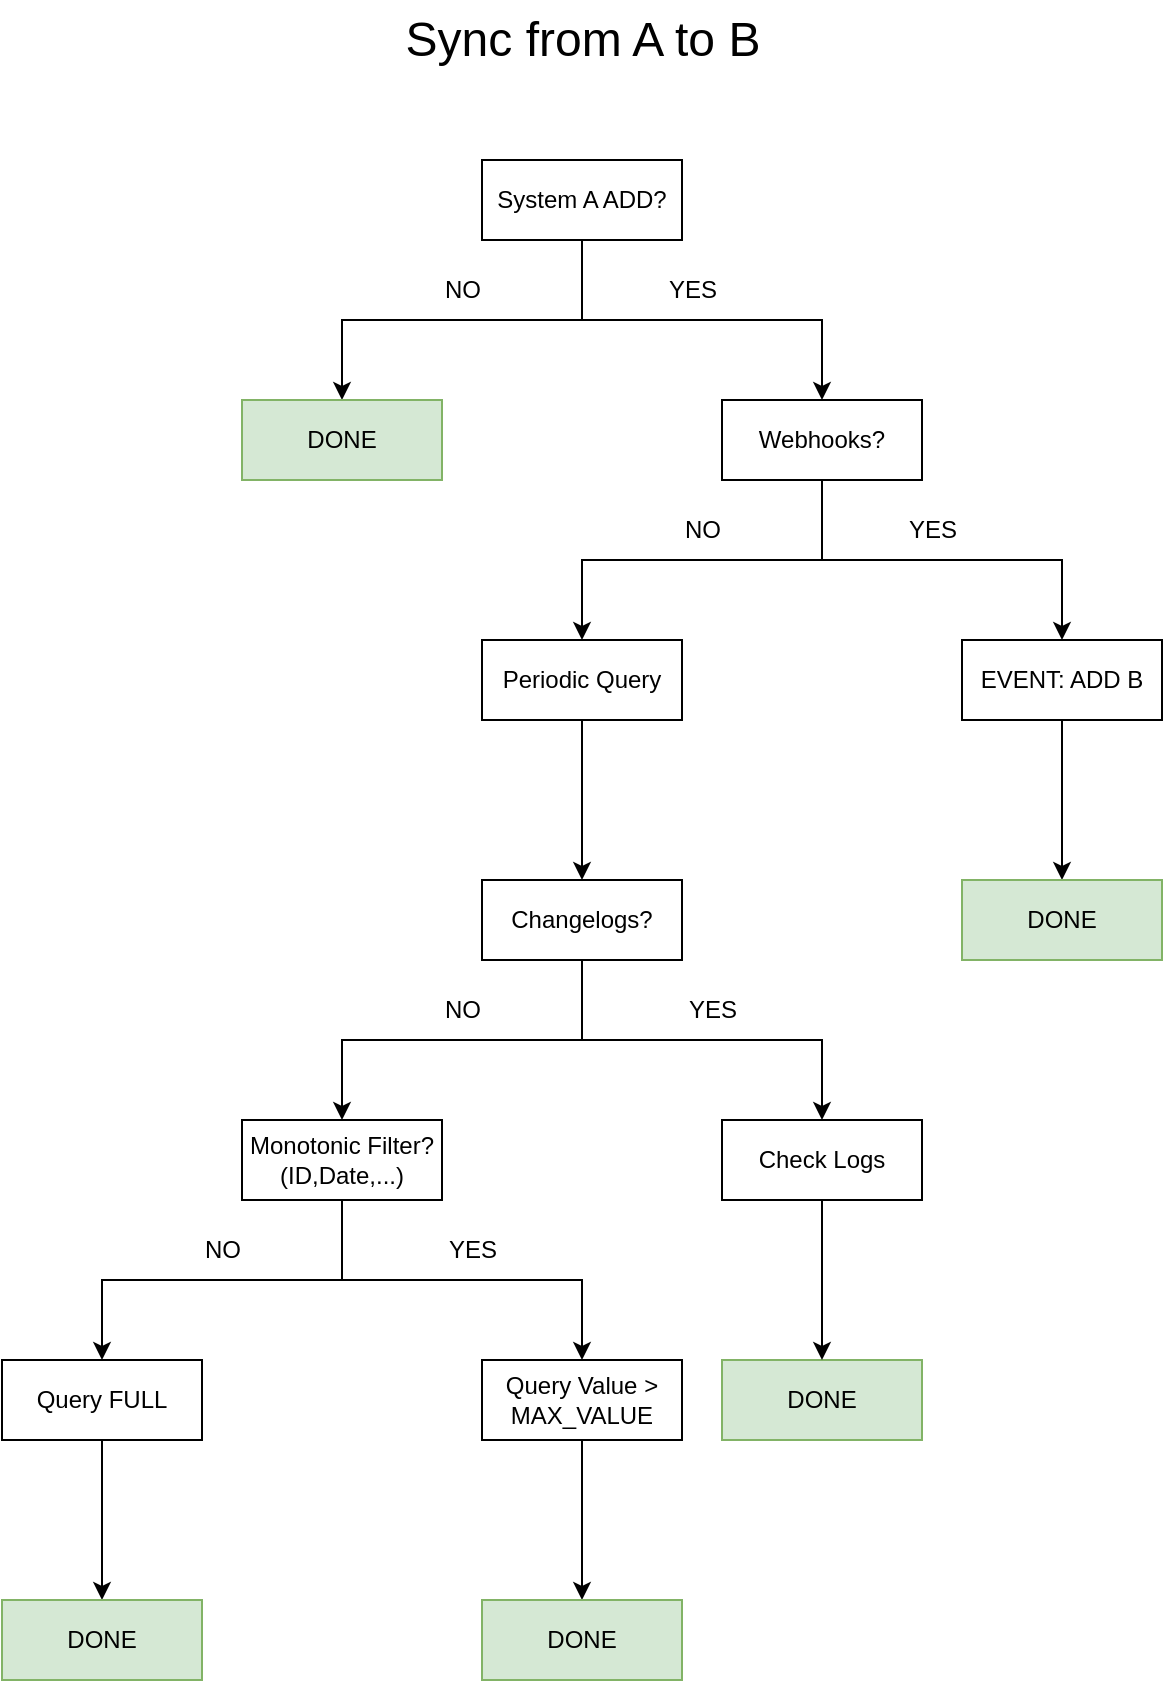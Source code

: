 <mxfile version="20.7.4" type="device" pages="3"><diagram id="KNimzfNE9IrTYiMr3XeU" name="Page-1"><mxGraphModel dx="1434" dy="844" grid="1" gridSize="10" guides="1" tooltips="1" connect="1" arrows="1" fold="1" page="1" pageScale="1" pageWidth="850" pageHeight="1100" math="0" shadow="0"><root><mxCell id="0"/><mxCell id="1" parent="0"/><mxCell id="MD_Z-eZOXzv_af5J22g_-6" style="edgeStyle=orthogonalEdgeStyle;rounded=0;orthogonalLoop=1;jettySize=auto;html=1;exitX=0.5;exitY=1;exitDx=0;exitDy=0;entryX=0.5;entryY=0;entryDx=0;entryDy=0;" parent="1" source="MD_Z-eZOXzv_af5J22g_-1" target="MD_Z-eZOXzv_af5J22g_-2" edge="1"><mxGeometry relative="1" as="geometry"/></mxCell><mxCell id="MD_Z-eZOXzv_af5J22g_-24" style="edgeStyle=orthogonalEdgeStyle;rounded=0;orthogonalLoop=1;jettySize=auto;html=1;exitX=0.5;exitY=1;exitDx=0;exitDy=0;entryX=0.5;entryY=0;entryDx=0;entryDy=0;" parent="1" source="MD_Z-eZOXzv_af5J22g_-1" target="MD_Z-eZOXzv_af5J22g_-23" edge="1"><mxGeometry relative="1" as="geometry"/></mxCell><mxCell id="MD_Z-eZOXzv_af5J22g_-1" value="System A ADD?" style="rounded=0;whiteSpace=wrap;html=1;" parent="1" vertex="1"><mxGeometry x="390" y="160" width="100" height="40" as="geometry"/></mxCell><mxCell id="MD_Z-eZOXzv_af5J22g_-19" style="edgeStyle=orthogonalEdgeStyle;rounded=0;orthogonalLoop=1;jettySize=auto;html=1;exitX=0.5;exitY=1;exitDx=0;exitDy=0;entryX=0.5;entryY=0;entryDx=0;entryDy=0;" parent="1" source="MD_Z-eZOXzv_af5J22g_-2" target="OAMI4f2KqpN9wv_LaT-Q-3" edge="1"><mxGeometry relative="1" as="geometry"><mxPoint x="680" y="400" as="targetPoint"/></mxGeometry></mxCell><mxCell id="OAMI4f2KqpN9wv_LaT-Q-9" style="edgeStyle=orthogonalEdgeStyle;rounded=0;orthogonalLoop=1;jettySize=auto;html=1;exitX=0.5;exitY=1;exitDx=0;exitDy=0;entryX=0.5;entryY=0;entryDx=0;entryDy=0;fontSize=24;" parent="1" source="MD_Z-eZOXzv_af5J22g_-2" target="OAMI4f2KqpN9wv_LaT-Q-8" edge="1"><mxGeometry relative="1" as="geometry"/></mxCell><mxCell id="MD_Z-eZOXzv_af5J22g_-2" value="Webhooks?" style="rounded=0;whiteSpace=wrap;html=1;" parent="1" vertex="1"><mxGeometry x="510" y="280" width="100" height="40" as="geometry"/></mxCell><mxCell id="OAMI4f2KqpN9wv_LaT-Q-7" style="edgeStyle=orthogonalEdgeStyle;rounded=0;orthogonalLoop=1;jettySize=auto;html=1;exitX=0.5;exitY=1;exitDx=0;exitDy=0;entryX=0.5;entryY=0;entryDx=0;entryDy=0;fontSize=24;" parent="1" source="MD_Z-eZOXzv_af5J22g_-3" target="MD_Z-eZOXzv_af5J22g_-5" edge="1"><mxGeometry relative="1" as="geometry"/></mxCell><mxCell id="OAMI4f2KqpN9wv_LaT-Q-14" style="edgeStyle=orthogonalEdgeStyle;rounded=0;orthogonalLoop=1;jettySize=auto;html=1;exitX=0.5;exitY=1;exitDx=0;exitDy=0;entryX=0.5;entryY=0;entryDx=0;entryDy=0;fontSize=24;" parent="1" source="MD_Z-eZOXzv_af5J22g_-3" target="OAMI4f2KqpN9wv_LaT-Q-13" edge="1"><mxGeometry relative="1" as="geometry"/></mxCell><mxCell id="MD_Z-eZOXzv_af5J22g_-3" value="Changelogs?" style="rounded=0;whiteSpace=wrap;html=1;" parent="1" vertex="1"><mxGeometry x="390" y="520" width="100" height="40" as="geometry"/></mxCell><mxCell id="MD_Z-eZOXzv_af5J22g_-11" style="edgeStyle=orthogonalEdgeStyle;rounded=0;orthogonalLoop=1;jettySize=auto;html=1;exitX=0.5;exitY=1;exitDx=0;exitDy=0;" parent="1" source="MD_Z-eZOXzv_af5J22g_-5" target="MD_Z-eZOXzv_af5J22g_-10" edge="1"><mxGeometry relative="1" as="geometry"/></mxCell><mxCell id="MD_Z-eZOXzv_af5J22g_-16" style="edgeStyle=orthogonalEdgeStyle;rounded=0;orthogonalLoop=1;jettySize=auto;html=1;exitX=0.5;exitY=1;exitDx=0;exitDy=0;entryX=0.5;entryY=0;entryDx=0;entryDy=0;" parent="1" source="MD_Z-eZOXzv_af5J22g_-5" target="MD_Z-eZOXzv_af5J22g_-17" edge="1"><mxGeometry relative="1" as="geometry"><mxPoint x="200" y="760" as="targetPoint"/></mxGeometry></mxCell><mxCell id="MD_Z-eZOXzv_af5J22g_-5" value="Monotonic Filter?&lt;br&gt;(ID,Date,...)" style="rounded=0;whiteSpace=wrap;html=1;" parent="1" vertex="1"><mxGeometry x="270" y="640" width="100" height="40" as="geometry"/></mxCell><mxCell id="KTgmyBoU0QkFH-r8a7Gs-4" style="edgeStyle=orthogonalEdgeStyle;rounded=0;orthogonalLoop=1;jettySize=auto;html=1;exitX=0.5;exitY=1;exitDx=0;exitDy=0;entryX=0.5;entryY=0;entryDx=0;entryDy=0;" parent="1" source="MD_Z-eZOXzv_af5J22g_-10" target="KTgmyBoU0QkFH-r8a7Gs-3" edge="1"><mxGeometry relative="1" as="geometry"/></mxCell><mxCell id="MD_Z-eZOXzv_af5J22g_-10" value="Query Value &amp;gt; MAX_VALUE" style="rounded=0;whiteSpace=wrap;html=1;" parent="1" vertex="1"><mxGeometry x="390" y="760" width="100" height="40" as="geometry"/></mxCell><mxCell id="KTgmyBoU0QkFH-r8a7Gs-2" style="edgeStyle=orthogonalEdgeStyle;rounded=0;orthogonalLoop=1;jettySize=auto;html=1;exitX=0.5;exitY=1;exitDx=0;exitDy=0;entryX=0.5;entryY=0;entryDx=0;entryDy=0;" parent="1" source="MD_Z-eZOXzv_af5J22g_-17" target="KTgmyBoU0QkFH-r8a7Gs-1" edge="1"><mxGeometry relative="1" as="geometry"/></mxCell><mxCell id="MD_Z-eZOXzv_af5J22g_-17" value="Query FULL" style="rounded=0;whiteSpace=wrap;html=1;" parent="1" vertex="1"><mxGeometry x="150" y="760" width="100" height="40" as="geometry"/></mxCell><mxCell id="MD_Z-eZOXzv_af5J22g_-20" value="DONE" style="rounded=0;whiteSpace=wrap;html=1;fillColor=#d5e8d4;strokeColor=#82b366;" parent="1" vertex="1"><mxGeometry x="510" y="760" width="100" height="40" as="geometry"/></mxCell><mxCell id="MD_Z-eZOXzv_af5J22g_-22" value="YES" style="text;html=1;align=center;verticalAlign=middle;resizable=0;points=[];autosize=1;strokeColor=none;fillColor=none;" parent="1" vertex="1"><mxGeometry x="470" y="210" width="50" height="30" as="geometry"/></mxCell><mxCell id="MD_Z-eZOXzv_af5J22g_-23" value="DONE" style="rounded=0;whiteSpace=wrap;html=1;fillColor=#d5e8d4;strokeColor=#82b366;" parent="1" vertex="1"><mxGeometry x="270" y="280" width="100" height="40" as="geometry"/></mxCell><mxCell id="MD_Z-eZOXzv_af5J22g_-25" value="NO" style="text;html=1;align=center;verticalAlign=middle;resizable=0;points=[];autosize=1;strokeColor=none;fillColor=none;" parent="1" vertex="1"><mxGeometry x="360" y="210" width="40" height="30" as="geometry"/></mxCell><mxCell id="MD_Z-eZOXzv_af5J22g_-26" value="NO" style="text;html=1;align=center;verticalAlign=middle;resizable=0;points=[];autosize=1;strokeColor=none;fillColor=none;" parent="1" vertex="1"><mxGeometry x="480" y="330" width="40" height="30" as="geometry"/></mxCell><mxCell id="MD_Z-eZOXzv_af5J22g_-27" value="NO" style="text;html=1;align=center;verticalAlign=middle;resizable=0;points=[];autosize=1;strokeColor=none;fillColor=none;" parent="1" vertex="1"><mxGeometry x="360" y="570" width="40" height="30" as="geometry"/></mxCell><mxCell id="MD_Z-eZOXzv_af5J22g_-28" value="NO" style="text;html=1;align=center;verticalAlign=middle;resizable=0;points=[];autosize=1;strokeColor=none;fillColor=none;" parent="1" vertex="1"><mxGeometry x="240" y="690" width="40" height="30" as="geometry"/></mxCell><mxCell id="MD_Z-eZOXzv_af5J22g_-29" value="YES" style="text;html=1;align=center;verticalAlign=middle;resizable=0;points=[];autosize=1;strokeColor=none;fillColor=none;" parent="1" vertex="1"><mxGeometry x="590" y="330" width="50" height="30" as="geometry"/></mxCell><mxCell id="MD_Z-eZOXzv_af5J22g_-31" value="YES" style="text;html=1;align=center;verticalAlign=middle;resizable=0;points=[];autosize=1;strokeColor=none;fillColor=none;" parent="1" vertex="1"><mxGeometry x="480" y="570" width="50" height="30" as="geometry"/></mxCell><mxCell id="MD_Z-eZOXzv_af5J22g_-32" value="YES" style="text;html=1;align=center;verticalAlign=middle;resizable=0;points=[];autosize=1;strokeColor=none;fillColor=none;" parent="1" vertex="1"><mxGeometry x="360" y="690" width="50" height="30" as="geometry"/></mxCell><mxCell id="KTgmyBoU0QkFH-r8a7Gs-1" value="DONE" style="rounded=0;whiteSpace=wrap;html=1;fillColor=#d5e8d4;strokeColor=#82b366;" parent="1" vertex="1"><mxGeometry x="150" y="880" width="100" height="40" as="geometry"/></mxCell><mxCell id="KTgmyBoU0QkFH-r8a7Gs-3" value="DONE" style="rounded=0;whiteSpace=wrap;html=1;fillColor=#d5e8d4;strokeColor=#82b366;" parent="1" vertex="1"><mxGeometry x="390" y="880" width="100" height="40" as="geometry"/></mxCell><mxCell id="OAMI4f2KqpN9wv_LaT-Q-1" value="Sync from A to B" style="text;html=1;align=center;verticalAlign=middle;resizable=0;points=[];autosize=1;strokeColor=none;fillColor=none;fontSize=24;" parent="1" vertex="1"><mxGeometry x="340" y="80" width="200" height="40" as="geometry"/></mxCell><mxCell id="OAMI4f2KqpN9wv_LaT-Q-12" style="edgeStyle=orthogonalEdgeStyle;rounded=0;orthogonalLoop=1;jettySize=auto;html=1;exitX=0.5;exitY=1;exitDx=0;exitDy=0;entryX=0.5;entryY=0;entryDx=0;entryDy=0;fontSize=24;" parent="1" source="OAMI4f2KqpN9wv_LaT-Q-3" target="OAMI4f2KqpN9wv_LaT-Q-11" edge="1"><mxGeometry relative="1" as="geometry"/></mxCell><mxCell id="OAMI4f2KqpN9wv_LaT-Q-3" value="EVENT: ADD B" style="rounded=0;whiteSpace=wrap;html=1;" parent="1" vertex="1"><mxGeometry x="630" y="400" width="100" height="40" as="geometry"/></mxCell><mxCell id="OAMI4f2KqpN9wv_LaT-Q-10" style="edgeStyle=orthogonalEdgeStyle;rounded=0;orthogonalLoop=1;jettySize=auto;html=1;exitX=0.5;exitY=1;exitDx=0;exitDy=0;entryX=0.5;entryY=0;entryDx=0;entryDy=0;fontSize=24;" parent="1" source="OAMI4f2KqpN9wv_LaT-Q-8" target="MD_Z-eZOXzv_af5J22g_-3" edge="1"><mxGeometry relative="1" as="geometry"/></mxCell><mxCell id="OAMI4f2KqpN9wv_LaT-Q-8" value="Periodic Query" style="rounded=0;whiteSpace=wrap;html=1;" parent="1" vertex="1"><mxGeometry x="390" y="400" width="100" height="40" as="geometry"/></mxCell><mxCell id="OAMI4f2KqpN9wv_LaT-Q-11" value="DONE" style="rounded=0;whiteSpace=wrap;html=1;fillColor=#d5e8d4;strokeColor=#82b366;" parent="1" vertex="1"><mxGeometry x="630" y="520" width="100" height="40" as="geometry"/></mxCell><mxCell id="OAMI4f2KqpN9wv_LaT-Q-15" style="edgeStyle=orthogonalEdgeStyle;rounded=0;orthogonalLoop=1;jettySize=auto;html=1;exitX=0.5;exitY=1;exitDx=0;exitDy=0;entryX=0.5;entryY=0;entryDx=0;entryDy=0;fontSize=24;" parent="1" source="OAMI4f2KqpN9wv_LaT-Q-13" target="MD_Z-eZOXzv_af5J22g_-20" edge="1"><mxGeometry relative="1" as="geometry"/></mxCell><mxCell id="OAMI4f2KqpN9wv_LaT-Q-13" value="Check Logs" style="rounded=0;whiteSpace=wrap;html=1;" parent="1" vertex="1"><mxGeometry x="510" y="640" width="100" height="40" as="geometry"/></mxCell></root></mxGraphModel></diagram><diagram id="B7f9wjGWhdQCqO4vutgu" name="Page-2"><mxGraphModel dx="1434" dy="844" grid="1" gridSize="10" guides="1" tooltips="1" connect="1" arrows="1" fold="1" page="1" pageScale="1" pageWidth="850" pageHeight="1100" math="0" shadow="0"><root><mxCell id="0"/><mxCell id="1" parent="0"/><mxCell id="YpHhkFnKHusDZHG2vj2Z-1" style="edgeStyle=orthogonalEdgeStyle;rounded=0;orthogonalLoop=1;jettySize=auto;html=1;exitX=0.5;exitY=1;exitDx=0;exitDy=0;entryX=0.5;entryY=0;entryDx=0;entryDy=0;" edge="1" parent="1" source="YpHhkFnKHusDZHG2vj2Z-3" target="YpHhkFnKHusDZHG2vj2Z-6"><mxGeometry relative="1" as="geometry"/></mxCell><mxCell id="YpHhkFnKHusDZHG2vj2Z-2" style="edgeStyle=orthogonalEdgeStyle;rounded=0;orthogonalLoop=1;jettySize=auto;html=1;exitX=0.5;exitY=1;exitDx=0;exitDy=0;entryX=0.5;entryY=0;entryDx=0;entryDy=0;" edge="1" parent="1" source="YpHhkFnKHusDZHG2vj2Z-3" target="YpHhkFnKHusDZHG2vj2Z-19"><mxGeometry relative="1" as="geometry"/></mxCell><mxCell id="YpHhkFnKHusDZHG2vj2Z-3" value="System A REMOVE?" style="rounded=0;whiteSpace=wrap;html=1;" vertex="1" parent="1"><mxGeometry x="315" y="160" width="100" height="40" as="geometry"/></mxCell><mxCell id="YpHhkFnKHusDZHG2vj2Z-4" style="edgeStyle=orthogonalEdgeStyle;rounded=0;orthogonalLoop=1;jettySize=auto;html=1;exitX=0.5;exitY=1;exitDx=0;exitDy=0;entryX=0.5;entryY=0;entryDx=0;entryDy=0;" edge="1" parent="1" source="YpHhkFnKHusDZHG2vj2Z-6" target="YpHhkFnKHusDZHG2vj2Z-30"><mxGeometry relative="1" as="geometry"><mxPoint x="605" y="400" as="targetPoint"/></mxGeometry></mxCell><mxCell id="YpHhkFnKHusDZHG2vj2Z-5" style="edgeStyle=orthogonalEdgeStyle;rounded=0;orthogonalLoop=1;jettySize=auto;html=1;exitX=0.5;exitY=1;exitDx=0;exitDy=0;entryX=0.5;entryY=0;entryDx=0;entryDy=0;fontSize=24;" edge="1" parent="1" source="YpHhkFnKHusDZHG2vj2Z-6" target="YpHhkFnKHusDZHG2vj2Z-32"><mxGeometry relative="1" as="geometry"/></mxCell><mxCell id="YpHhkFnKHusDZHG2vj2Z-6" value="Webhooks?" style="rounded=0;whiteSpace=wrap;html=1;" vertex="1" parent="1"><mxGeometry x="435" y="280" width="100" height="40" as="geometry"/></mxCell><mxCell id="YpHhkFnKHusDZHG2vj2Z-7" style="edgeStyle=orthogonalEdgeStyle;rounded=0;orthogonalLoop=1;jettySize=auto;html=1;exitX=0.5;exitY=1;exitDx=0;exitDy=0;entryX=0.5;entryY=0;entryDx=0;entryDy=0;fontSize=24;" edge="1" parent="1" source="YpHhkFnKHusDZHG2vj2Z-9" target="YpHhkFnKHusDZHG2vj2Z-16"><mxGeometry relative="1" as="geometry"><mxPoint x="245" y="640" as="targetPoint"/></mxGeometry></mxCell><mxCell id="YpHhkFnKHusDZHG2vj2Z-8" style="edgeStyle=orthogonalEdgeStyle;rounded=0;orthogonalLoop=1;jettySize=auto;html=1;exitX=0.5;exitY=1;exitDx=0;exitDy=0;entryX=0.5;entryY=0;entryDx=0;entryDy=0;fontSize=24;" edge="1" parent="1" source="YpHhkFnKHusDZHG2vj2Z-9" target="YpHhkFnKHusDZHG2vj2Z-35"><mxGeometry relative="1" as="geometry"/></mxCell><mxCell id="YpHhkFnKHusDZHG2vj2Z-9" value="Changelogs?" style="rounded=0;whiteSpace=wrap;html=1;" vertex="1" parent="1"><mxGeometry x="315" y="520" width="100" height="40" as="geometry"/></mxCell><mxCell id="YpHhkFnKHusDZHG2vj2Z-15" style="edgeStyle=orthogonalEdgeStyle;rounded=0;orthogonalLoop=1;jettySize=auto;html=1;exitX=0.5;exitY=1;exitDx=0;exitDy=0;entryX=0.5;entryY=0;entryDx=0;entryDy=0;" edge="1" parent="1" source="YpHhkFnKHusDZHG2vj2Z-16" target="YpHhkFnKHusDZHG2vj2Z-27"><mxGeometry relative="1" as="geometry"/></mxCell><mxCell id="YpHhkFnKHusDZHG2vj2Z-16" value="Query FULL" style="rounded=0;whiteSpace=wrap;html=1;" vertex="1" parent="1"><mxGeometry x="195" y="640" width="100" height="40" as="geometry"/></mxCell><mxCell id="YpHhkFnKHusDZHG2vj2Z-17" value="DONE" style="rounded=0;whiteSpace=wrap;html=1;fillColor=#d5e8d4;strokeColor=#82b366;" vertex="1" parent="1"><mxGeometry x="435" y="760" width="100" height="40" as="geometry"/></mxCell><mxCell id="YpHhkFnKHusDZHG2vj2Z-18" value="YES" style="text;html=1;align=center;verticalAlign=middle;resizable=0;points=[];autosize=1;strokeColor=none;fillColor=none;" vertex="1" parent="1"><mxGeometry x="395" y="210" width="50" height="30" as="geometry"/></mxCell><mxCell id="YpHhkFnKHusDZHG2vj2Z-19" value="DONE" style="rounded=0;whiteSpace=wrap;html=1;fillColor=#d5e8d4;strokeColor=#82b366;" vertex="1" parent="1"><mxGeometry x="195" y="280" width="100" height="40" as="geometry"/></mxCell><mxCell id="YpHhkFnKHusDZHG2vj2Z-20" value="NO" style="text;html=1;align=center;verticalAlign=middle;resizable=0;points=[];autosize=1;strokeColor=none;fillColor=none;" vertex="1" parent="1"><mxGeometry x="285" y="210" width="40" height="30" as="geometry"/></mxCell><mxCell id="YpHhkFnKHusDZHG2vj2Z-21" value="NO" style="text;html=1;align=center;verticalAlign=middle;resizable=0;points=[];autosize=1;strokeColor=none;fillColor=none;" vertex="1" parent="1"><mxGeometry x="405" y="330" width="40" height="30" as="geometry"/></mxCell><mxCell id="YpHhkFnKHusDZHG2vj2Z-22" value="NO" style="text;html=1;align=center;verticalAlign=middle;resizable=0;points=[];autosize=1;strokeColor=none;fillColor=none;" vertex="1" parent="1"><mxGeometry x="285" y="570" width="40" height="30" as="geometry"/></mxCell><mxCell id="YpHhkFnKHusDZHG2vj2Z-24" value="YES" style="text;html=1;align=center;verticalAlign=middle;resizable=0;points=[];autosize=1;strokeColor=none;fillColor=none;" vertex="1" parent="1"><mxGeometry x="515" y="330" width="50" height="30" as="geometry"/></mxCell><mxCell id="YpHhkFnKHusDZHG2vj2Z-25" value="YES" style="text;html=1;align=center;verticalAlign=middle;resizable=0;points=[];autosize=1;strokeColor=none;fillColor=none;" vertex="1" parent="1"><mxGeometry x="405" y="570" width="50" height="30" as="geometry"/></mxCell><mxCell id="YpHhkFnKHusDZHG2vj2Z-27" value="DONE" style="rounded=0;whiteSpace=wrap;html=1;fillColor=#d5e8d4;strokeColor=#82b366;" vertex="1" parent="1"><mxGeometry x="195" y="760" width="100" height="40" as="geometry"/></mxCell><mxCell id="YpHhkFnKHusDZHG2vj2Z-29" style="edgeStyle=orthogonalEdgeStyle;rounded=0;orthogonalLoop=1;jettySize=auto;html=1;exitX=0.5;exitY=1;exitDx=0;exitDy=0;entryX=0.5;entryY=0;entryDx=0;entryDy=0;fontSize=24;" edge="1" parent="1" source="YpHhkFnKHusDZHG2vj2Z-30" target="YpHhkFnKHusDZHG2vj2Z-33"><mxGeometry relative="1" as="geometry"/></mxCell><mxCell id="YpHhkFnKHusDZHG2vj2Z-30" value="EVENT: REMOVE B" style="rounded=0;whiteSpace=wrap;html=1;" vertex="1" parent="1"><mxGeometry x="555" y="400" width="100" height="40" as="geometry"/></mxCell><mxCell id="YpHhkFnKHusDZHG2vj2Z-31" style="edgeStyle=orthogonalEdgeStyle;rounded=0;orthogonalLoop=1;jettySize=auto;html=1;exitX=0.5;exitY=1;exitDx=0;exitDy=0;entryX=0.5;entryY=0;entryDx=0;entryDy=0;fontSize=24;" edge="1" parent="1" source="YpHhkFnKHusDZHG2vj2Z-32" target="YpHhkFnKHusDZHG2vj2Z-9"><mxGeometry relative="1" as="geometry"/></mxCell><mxCell id="YpHhkFnKHusDZHG2vj2Z-32" value="Periodic Query" style="rounded=0;whiteSpace=wrap;html=1;" vertex="1" parent="1"><mxGeometry x="315" y="400" width="100" height="40" as="geometry"/></mxCell><mxCell id="YpHhkFnKHusDZHG2vj2Z-33" value="DONE" style="rounded=0;whiteSpace=wrap;html=1;fillColor=#d5e8d4;strokeColor=#82b366;" vertex="1" parent="1"><mxGeometry x="555" y="520" width="100" height="40" as="geometry"/></mxCell><mxCell id="YpHhkFnKHusDZHG2vj2Z-34" style="edgeStyle=orthogonalEdgeStyle;rounded=0;orthogonalLoop=1;jettySize=auto;html=1;exitX=0.5;exitY=1;exitDx=0;exitDy=0;entryX=0.5;entryY=0;entryDx=0;entryDy=0;fontSize=24;" edge="1" parent="1" source="YpHhkFnKHusDZHG2vj2Z-35" target="YpHhkFnKHusDZHG2vj2Z-17"><mxGeometry relative="1" as="geometry"/></mxCell><mxCell id="YpHhkFnKHusDZHG2vj2Z-35" value="Check Logs" style="rounded=0;whiteSpace=wrap;html=1;" vertex="1" parent="1"><mxGeometry x="435" y="640" width="100" height="40" as="geometry"/></mxCell><mxCell id="gSi7XfOQUUGlN8pjX7cU-1" value="Sync from A to B" style="text;html=1;align=center;verticalAlign=middle;resizable=0;points=[];autosize=1;strokeColor=none;fillColor=none;fontSize=24;" vertex="1" parent="1"><mxGeometry x="265" y="40" width="200" height="40" as="geometry"/></mxCell></root></mxGraphModel></diagram><diagram id="qL18Fpxt3zDpvQdFzMSZ" name="Page-3"><mxGraphModel dx="1434" dy="844" grid="1" gridSize="10" guides="1" tooltips="1" connect="1" arrows="1" fold="1" page="1" pageScale="1" pageWidth="850" pageHeight="1100" math="0" shadow="0"><root><mxCell id="0"/><mxCell id="1" parent="0"/><mxCell id="4ZNDbljFFf0arqOwzdO2-1" style="edgeStyle=orthogonalEdgeStyle;rounded=0;orthogonalLoop=1;jettySize=auto;html=1;exitX=0.5;exitY=1;exitDx=0;exitDy=0;entryX=0.5;entryY=0;entryDx=0;entryDy=0;" edge="1" parent="1" source="4ZNDbljFFf0arqOwzdO2-3" target="4ZNDbljFFf0arqOwzdO2-6"><mxGeometry relative="1" as="geometry"/></mxCell><mxCell id="4ZNDbljFFf0arqOwzdO2-2" style="edgeStyle=orthogonalEdgeStyle;rounded=0;orthogonalLoop=1;jettySize=auto;html=1;exitX=0.5;exitY=1;exitDx=0;exitDy=0;entryX=0.5;entryY=0;entryDx=0;entryDy=0;" edge="1" parent="1" source="4ZNDbljFFf0arqOwzdO2-3" target="4ZNDbljFFf0arqOwzdO2-14"><mxGeometry relative="1" as="geometry"/></mxCell><mxCell id="4ZNDbljFFf0arqOwzdO2-3" value="System A UPDATE?" style="rounded=0;whiteSpace=wrap;html=1;" vertex="1" parent="1"><mxGeometry x="315" y="160" width="100" height="40" as="geometry"/></mxCell><mxCell id="4ZNDbljFFf0arqOwzdO2-4" style="edgeStyle=orthogonalEdgeStyle;rounded=0;orthogonalLoop=1;jettySize=auto;html=1;exitX=0.5;exitY=1;exitDx=0;exitDy=0;entryX=0.5;entryY=0;entryDx=0;entryDy=0;" edge="1" parent="1" source="4ZNDbljFFf0arqOwzdO2-6" target="4ZNDbljFFf0arqOwzdO2-22"><mxGeometry relative="1" as="geometry"><mxPoint x="605" y="400" as="targetPoint"/></mxGeometry></mxCell><mxCell id="4ZNDbljFFf0arqOwzdO2-5" style="edgeStyle=orthogonalEdgeStyle;rounded=0;orthogonalLoop=1;jettySize=auto;html=1;exitX=0.5;exitY=1;exitDx=0;exitDy=0;entryX=0.5;entryY=0;entryDx=0;entryDy=0;fontSize=24;" edge="1" parent="1" source="4ZNDbljFFf0arqOwzdO2-6" target="4ZNDbljFFf0arqOwzdO2-24"><mxGeometry relative="1" as="geometry"/></mxCell><mxCell id="4ZNDbljFFf0arqOwzdO2-6" value="Webhooks?" style="rounded=0;whiteSpace=wrap;html=1;" vertex="1" parent="1"><mxGeometry x="435" y="280" width="100" height="40" as="geometry"/></mxCell><mxCell id="4ZNDbljFFf0arqOwzdO2-7" style="edgeStyle=orthogonalEdgeStyle;rounded=0;orthogonalLoop=1;jettySize=auto;html=1;exitX=0.5;exitY=1;exitDx=0;exitDy=0;entryX=0.5;entryY=0;entryDx=0;entryDy=0;fontSize=24;" edge="1" parent="1" source="4ZNDbljFFf0arqOwzdO2-9" target="4ZNDbljFFf0arqOwzdO2-11"><mxGeometry relative="1" as="geometry"><mxPoint x="245" y="640" as="targetPoint"/></mxGeometry></mxCell><mxCell id="4ZNDbljFFf0arqOwzdO2-8" style="edgeStyle=orthogonalEdgeStyle;rounded=0;orthogonalLoop=1;jettySize=auto;html=1;exitX=0.5;exitY=1;exitDx=0;exitDy=0;entryX=0.5;entryY=0;entryDx=0;entryDy=0;fontSize=24;" edge="1" parent="1" source="4ZNDbljFFf0arqOwzdO2-9" target="4ZNDbljFFf0arqOwzdO2-27"><mxGeometry relative="1" as="geometry"/></mxCell><mxCell id="4ZNDbljFFf0arqOwzdO2-9" value="Changelogs?" style="rounded=0;whiteSpace=wrap;html=1;" vertex="1" parent="1"><mxGeometry x="315" y="520" width="100" height="40" as="geometry"/></mxCell><mxCell id="4ZNDbljFFf0arqOwzdO2-29" style="edgeStyle=orthogonalEdgeStyle;rounded=0;orthogonalLoop=1;jettySize=auto;html=1;exitX=0.5;exitY=1;exitDx=0;exitDy=0;entryX=0.5;entryY=0;entryDx=0;entryDy=0;" edge="1" parent="1" source="4ZNDbljFFf0arqOwzdO2-11" target="4ZNDbljFFf0arqOwzdO2-28"><mxGeometry relative="1" as="geometry"/></mxCell><mxCell id="4ZNDbljFFf0arqOwzdO2-11" value="Query FULL" style="rounded=0;whiteSpace=wrap;html=1;" vertex="1" parent="1"><mxGeometry x="195" y="640" width="100" height="40" as="geometry"/></mxCell><mxCell id="4ZNDbljFFf0arqOwzdO2-12" value="DONE" style="rounded=0;whiteSpace=wrap;html=1;fillColor=#d5e8d4;strokeColor=#82b366;" vertex="1" parent="1"><mxGeometry x="435" y="760" width="100" height="40" as="geometry"/></mxCell><mxCell id="4ZNDbljFFf0arqOwzdO2-13" value="YES" style="text;html=1;align=center;verticalAlign=middle;resizable=0;points=[];autosize=1;strokeColor=none;fillColor=none;" vertex="1" parent="1"><mxGeometry x="395" y="210" width="50" height="30" as="geometry"/></mxCell><mxCell id="4ZNDbljFFf0arqOwzdO2-14" value="DONE" style="rounded=0;whiteSpace=wrap;html=1;fillColor=#d5e8d4;strokeColor=#82b366;" vertex="1" parent="1"><mxGeometry x="195" y="280" width="100" height="40" as="geometry"/></mxCell><mxCell id="4ZNDbljFFf0arqOwzdO2-15" value="NO" style="text;html=1;align=center;verticalAlign=middle;resizable=0;points=[];autosize=1;strokeColor=none;fillColor=none;" vertex="1" parent="1"><mxGeometry x="285" y="210" width="40" height="30" as="geometry"/></mxCell><mxCell id="4ZNDbljFFf0arqOwzdO2-16" value="NO" style="text;html=1;align=center;verticalAlign=middle;resizable=0;points=[];autosize=1;strokeColor=none;fillColor=none;" vertex="1" parent="1"><mxGeometry x="405" y="330" width="40" height="30" as="geometry"/></mxCell><mxCell id="4ZNDbljFFf0arqOwzdO2-17" value="NO" style="text;html=1;align=center;verticalAlign=middle;resizable=0;points=[];autosize=1;strokeColor=none;fillColor=none;" vertex="1" parent="1"><mxGeometry x="285" y="570" width="40" height="30" as="geometry"/></mxCell><mxCell id="4ZNDbljFFf0arqOwzdO2-18" value="YES" style="text;html=1;align=center;verticalAlign=middle;resizable=0;points=[];autosize=1;strokeColor=none;fillColor=none;" vertex="1" parent="1"><mxGeometry x="515" y="330" width="50" height="30" as="geometry"/></mxCell><mxCell id="4ZNDbljFFf0arqOwzdO2-19" value="YES" style="text;html=1;align=center;verticalAlign=middle;resizable=0;points=[];autosize=1;strokeColor=none;fillColor=none;" vertex="1" parent="1"><mxGeometry x="405" y="570" width="50" height="30" as="geometry"/></mxCell><mxCell id="4ZNDbljFFf0arqOwzdO2-20" value="DONE" style="rounded=0;whiteSpace=wrap;html=1;fillColor=#d5e8d4;strokeColor=#82b366;" vertex="1" parent="1"><mxGeometry x="195" y="880" width="100" height="40" as="geometry"/></mxCell><mxCell id="4ZNDbljFFf0arqOwzdO2-21" style="edgeStyle=orthogonalEdgeStyle;rounded=0;orthogonalLoop=1;jettySize=auto;html=1;exitX=0.5;exitY=1;exitDx=0;exitDy=0;entryX=0.5;entryY=0;entryDx=0;entryDy=0;fontSize=24;" edge="1" parent="1" source="4ZNDbljFFf0arqOwzdO2-22" target="4ZNDbljFFf0arqOwzdO2-25"><mxGeometry relative="1" as="geometry"/></mxCell><mxCell id="4ZNDbljFFf0arqOwzdO2-22" value="EVENT: UPDATE B" style="rounded=0;whiteSpace=wrap;html=1;" vertex="1" parent="1"><mxGeometry x="555" y="400" width="100" height="40" as="geometry"/></mxCell><mxCell id="4ZNDbljFFf0arqOwzdO2-23" style="edgeStyle=orthogonalEdgeStyle;rounded=0;orthogonalLoop=1;jettySize=auto;html=1;exitX=0.5;exitY=1;exitDx=0;exitDy=0;entryX=0.5;entryY=0;entryDx=0;entryDy=0;fontSize=24;" edge="1" parent="1" source="4ZNDbljFFf0arqOwzdO2-24" target="4ZNDbljFFf0arqOwzdO2-9"><mxGeometry relative="1" as="geometry"/></mxCell><mxCell id="4ZNDbljFFf0arqOwzdO2-24" value="Periodic Query" style="rounded=0;whiteSpace=wrap;html=1;" vertex="1" parent="1"><mxGeometry x="315" y="400" width="100" height="40" as="geometry"/></mxCell><mxCell id="4ZNDbljFFf0arqOwzdO2-25" value="DONE" style="rounded=0;whiteSpace=wrap;html=1;fillColor=#d5e8d4;strokeColor=#82b366;" vertex="1" parent="1"><mxGeometry x="555" y="520" width="100" height="40" as="geometry"/></mxCell><mxCell id="4ZNDbljFFf0arqOwzdO2-26" style="edgeStyle=orthogonalEdgeStyle;rounded=0;orthogonalLoop=1;jettySize=auto;html=1;exitX=0.5;exitY=1;exitDx=0;exitDy=0;entryX=0.5;entryY=0;entryDx=0;entryDy=0;fontSize=24;" edge="1" parent="1" source="4ZNDbljFFf0arqOwzdO2-27" target="4ZNDbljFFf0arqOwzdO2-12"><mxGeometry relative="1" as="geometry"/></mxCell><mxCell id="4ZNDbljFFf0arqOwzdO2-27" value="Check Logs" style="rounded=0;whiteSpace=wrap;html=1;" vertex="1" parent="1"><mxGeometry x="435" y="640" width="100" height="40" as="geometry"/></mxCell><mxCell id="4ZNDbljFFf0arqOwzdO2-30" style="edgeStyle=orthogonalEdgeStyle;rounded=0;orthogonalLoop=1;jettySize=auto;html=1;exitX=0.5;exitY=1;exitDx=0;exitDy=0;entryX=0.5;entryY=0;entryDx=0;entryDy=0;" edge="1" parent="1" source="4ZNDbljFFf0arqOwzdO2-28" target="4ZNDbljFFf0arqOwzdO2-20"><mxGeometry relative="1" as="geometry"/></mxCell><mxCell id="4ZNDbljFFf0arqOwzdO2-28" value="Match Entries" style="rounded=0;whiteSpace=wrap;html=1;" vertex="1" parent="1"><mxGeometry x="195" y="760" width="100" height="40" as="geometry"/></mxCell></root></mxGraphModel></diagram></mxfile>